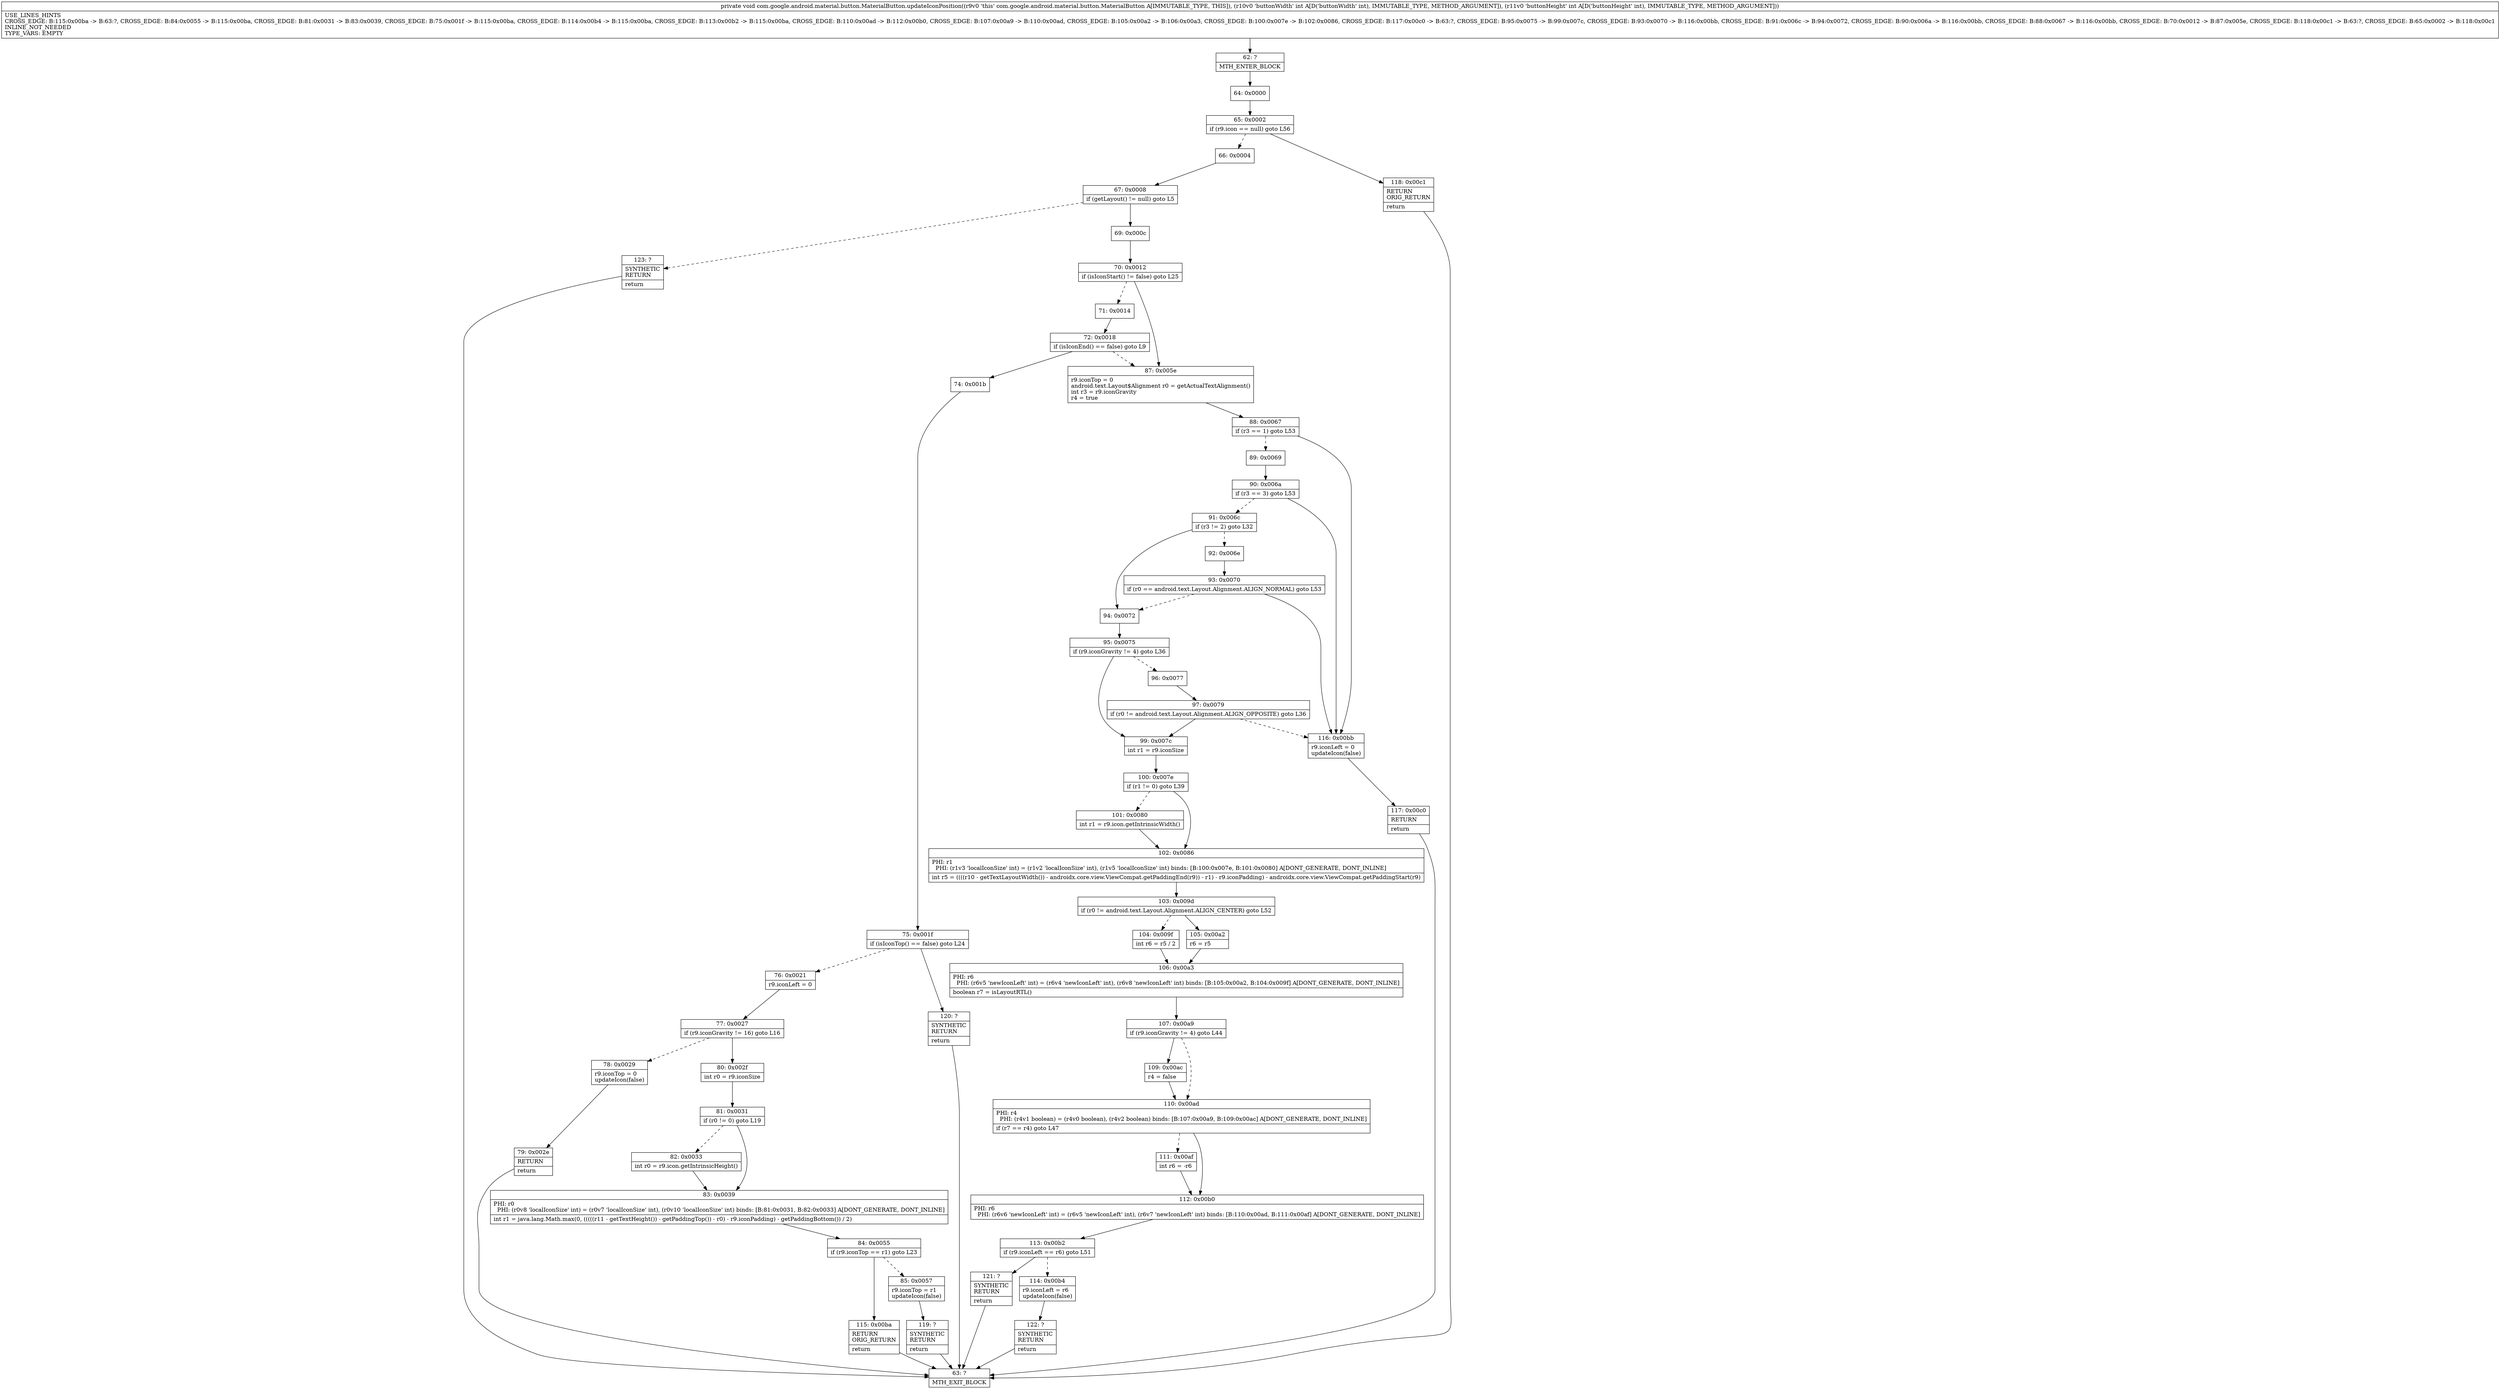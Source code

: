 digraph "CFG forcom.google.android.material.button.MaterialButton.updateIconPosition(II)V" {
Node_62 [shape=record,label="{62\:\ ?|MTH_ENTER_BLOCK\l}"];
Node_64 [shape=record,label="{64\:\ 0x0000}"];
Node_65 [shape=record,label="{65\:\ 0x0002|if (r9.icon == null) goto L56\l}"];
Node_66 [shape=record,label="{66\:\ 0x0004}"];
Node_67 [shape=record,label="{67\:\ 0x0008|if (getLayout() != null) goto L5\l}"];
Node_69 [shape=record,label="{69\:\ 0x000c}"];
Node_70 [shape=record,label="{70\:\ 0x0012|if (isIconStart() != false) goto L25\l}"];
Node_71 [shape=record,label="{71\:\ 0x0014}"];
Node_72 [shape=record,label="{72\:\ 0x0018|if (isIconEnd() == false) goto L9\l}"];
Node_74 [shape=record,label="{74\:\ 0x001b}"];
Node_75 [shape=record,label="{75\:\ 0x001f|if (isIconTop() == false) goto L24\l}"];
Node_76 [shape=record,label="{76\:\ 0x0021|r9.iconLeft = 0\l}"];
Node_77 [shape=record,label="{77\:\ 0x0027|if (r9.iconGravity != 16) goto L16\l}"];
Node_78 [shape=record,label="{78\:\ 0x0029|r9.iconTop = 0\lupdateIcon(false)\l}"];
Node_79 [shape=record,label="{79\:\ 0x002e|RETURN\l|return\l}"];
Node_63 [shape=record,label="{63\:\ ?|MTH_EXIT_BLOCK\l}"];
Node_80 [shape=record,label="{80\:\ 0x002f|int r0 = r9.iconSize\l}"];
Node_81 [shape=record,label="{81\:\ 0x0031|if (r0 != 0) goto L19\l}"];
Node_82 [shape=record,label="{82\:\ 0x0033|int r0 = r9.icon.getIntrinsicHeight()\l}"];
Node_83 [shape=record,label="{83\:\ 0x0039|PHI: r0 \l  PHI: (r0v8 'localIconSize' int) = (r0v7 'localIconSize' int), (r0v10 'localIconSize' int) binds: [B:81:0x0031, B:82:0x0033] A[DONT_GENERATE, DONT_INLINE]\l|int r1 = java.lang.Math.max(0, (((((r11 \- getTextHeight()) \- getPaddingTop()) \- r0) \- r9.iconPadding) \- getPaddingBottom()) \/ 2)\l}"];
Node_84 [shape=record,label="{84\:\ 0x0055|if (r9.iconTop == r1) goto L23\l}"];
Node_85 [shape=record,label="{85\:\ 0x0057|r9.iconTop = r1\lupdateIcon(false)\l}"];
Node_119 [shape=record,label="{119\:\ ?|SYNTHETIC\lRETURN\l|return\l}"];
Node_115 [shape=record,label="{115\:\ 0x00ba|RETURN\lORIG_RETURN\l|return\l}"];
Node_120 [shape=record,label="{120\:\ ?|SYNTHETIC\lRETURN\l|return\l}"];
Node_87 [shape=record,label="{87\:\ 0x005e|r9.iconTop = 0\landroid.text.Layout$Alignment r0 = getActualTextAlignment()\lint r3 = r9.iconGravity\lr4 = true\l}"];
Node_88 [shape=record,label="{88\:\ 0x0067|if (r3 == 1) goto L53\l}"];
Node_89 [shape=record,label="{89\:\ 0x0069}"];
Node_90 [shape=record,label="{90\:\ 0x006a|if (r3 == 3) goto L53\l}"];
Node_91 [shape=record,label="{91\:\ 0x006c|if (r3 != 2) goto L32\l}"];
Node_92 [shape=record,label="{92\:\ 0x006e}"];
Node_93 [shape=record,label="{93\:\ 0x0070|if (r0 == android.text.Layout.Alignment.ALIGN_NORMAL) goto L53\l}"];
Node_94 [shape=record,label="{94\:\ 0x0072}"];
Node_95 [shape=record,label="{95\:\ 0x0075|if (r9.iconGravity != 4) goto L36\l}"];
Node_96 [shape=record,label="{96\:\ 0x0077}"];
Node_97 [shape=record,label="{97\:\ 0x0079|if (r0 != android.text.Layout.Alignment.ALIGN_OPPOSITE) goto L36\l}"];
Node_99 [shape=record,label="{99\:\ 0x007c|int r1 = r9.iconSize\l}"];
Node_100 [shape=record,label="{100\:\ 0x007e|if (r1 != 0) goto L39\l}"];
Node_101 [shape=record,label="{101\:\ 0x0080|int r1 = r9.icon.getIntrinsicWidth()\l}"];
Node_102 [shape=record,label="{102\:\ 0x0086|PHI: r1 \l  PHI: (r1v3 'localIconSize' int) = (r1v2 'localIconSize' int), (r1v5 'localIconSize' int) binds: [B:100:0x007e, B:101:0x0080] A[DONT_GENERATE, DONT_INLINE]\l|int r5 = ((((r10 \- getTextLayoutWidth()) \- androidx.core.view.ViewCompat.getPaddingEnd(r9)) \- r1) \- r9.iconPadding) \- androidx.core.view.ViewCompat.getPaddingStart(r9)\l}"];
Node_103 [shape=record,label="{103\:\ 0x009d|if (r0 != android.text.Layout.Alignment.ALIGN_CENTER) goto L52\l}"];
Node_104 [shape=record,label="{104\:\ 0x009f|int r6 = r5 \/ 2\l}"];
Node_106 [shape=record,label="{106\:\ 0x00a3|PHI: r6 \l  PHI: (r6v5 'newIconLeft' int) = (r6v4 'newIconLeft' int), (r6v8 'newIconLeft' int) binds: [B:105:0x00a2, B:104:0x009f] A[DONT_GENERATE, DONT_INLINE]\l|boolean r7 = isLayoutRTL()\l}"];
Node_107 [shape=record,label="{107\:\ 0x00a9|if (r9.iconGravity != 4) goto L44\l}"];
Node_109 [shape=record,label="{109\:\ 0x00ac|r4 = false\l}"];
Node_110 [shape=record,label="{110\:\ 0x00ad|PHI: r4 \l  PHI: (r4v1 boolean) = (r4v0 boolean), (r4v2 boolean) binds: [B:107:0x00a9, B:109:0x00ac] A[DONT_GENERATE, DONT_INLINE]\l|if (r7 == r4) goto L47\l}"];
Node_111 [shape=record,label="{111\:\ 0x00af|int r6 = \-r6\l}"];
Node_112 [shape=record,label="{112\:\ 0x00b0|PHI: r6 \l  PHI: (r6v6 'newIconLeft' int) = (r6v5 'newIconLeft' int), (r6v7 'newIconLeft' int) binds: [B:110:0x00ad, B:111:0x00af] A[DONT_GENERATE, DONT_INLINE]\l}"];
Node_113 [shape=record,label="{113\:\ 0x00b2|if (r9.iconLeft == r6) goto L51\l}"];
Node_114 [shape=record,label="{114\:\ 0x00b4|r9.iconLeft = r6\lupdateIcon(false)\l}"];
Node_122 [shape=record,label="{122\:\ ?|SYNTHETIC\lRETURN\l|return\l}"];
Node_121 [shape=record,label="{121\:\ ?|SYNTHETIC\lRETURN\l|return\l}"];
Node_105 [shape=record,label="{105\:\ 0x00a2|r6 = r5\l}"];
Node_116 [shape=record,label="{116\:\ 0x00bb|r9.iconLeft = 0\lupdateIcon(false)\l}"];
Node_117 [shape=record,label="{117\:\ 0x00c0|RETURN\l|return\l}"];
Node_123 [shape=record,label="{123\:\ ?|SYNTHETIC\lRETURN\l|return\l}"];
Node_118 [shape=record,label="{118\:\ 0x00c1|RETURN\lORIG_RETURN\l|return\l}"];
MethodNode[shape=record,label="{private void com.google.android.material.button.MaterialButton.updateIconPosition((r9v0 'this' com.google.android.material.button.MaterialButton A[IMMUTABLE_TYPE, THIS]), (r10v0 'buttonWidth' int A[D('buttonWidth' int), IMMUTABLE_TYPE, METHOD_ARGUMENT]), (r11v0 'buttonHeight' int A[D('buttonHeight' int), IMMUTABLE_TYPE, METHOD_ARGUMENT]))  | USE_LINES_HINTS\lCROSS_EDGE: B:115:0x00ba \-\> B:63:?, CROSS_EDGE: B:84:0x0055 \-\> B:115:0x00ba, CROSS_EDGE: B:81:0x0031 \-\> B:83:0x0039, CROSS_EDGE: B:75:0x001f \-\> B:115:0x00ba, CROSS_EDGE: B:114:0x00b4 \-\> B:115:0x00ba, CROSS_EDGE: B:113:0x00b2 \-\> B:115:0x00ba, CROSS_EDGE: B:110:0x00ad \-\> B:112:0x00b0, CROSS_EDGE: B:107:0x00a9 \-\> B:110:0x00ad, CROSS_EDGE: B:105:0x00a2 \-\> B:106:0x00a3, CROSS_EDGE: B:100:0x007e \-\> B:102:0x0086, CROSS_EDGE: B:117:0x00c0 \-\> B:63:?, CROSS_EDGE: B:95:0x0075 \-\> B:99:0x007c, CROSS_EDGE: B:93:0x0070 \-\> B:116:0x00bb, CROSS_EDGE: B:91:0x006c \-\> B:94:0x0072, CROSS_EDGE: B:90:0x006a \-\> B:116:0x00bb, CROSS_EDGE: B:88:0x0067 \-\> B:116:0x00bb, CROSS_EDGE: B:70:0x0012 \-\> B:87:0x005e, CROSS_EDGE: B:118:0x00c1 \-\> B:63:?, CROSS_EDGE: B:65:0x0002 \-\> B:118:0x00c1\lINLINE_NOT_NEEDED\lTYPE_VARS: EMPTY\l}"];
MethodNode -> Node_62;Node_62 -> Node_64;
Node_64 -> Node_65;
Node_65 -> Node_66[style=dashed];
Node_65 -> Node_118;
Node_66 -> Node_67;
Node_67 -> Node_69;
Node_67 -> Node_123[style=dashed];
Node_69 -> Node_70;
Node_70 -> Node_71[style=dashed];
Node_70 -> Node_87;
Node_71 -> Node_72;
Node_72 -> Node_74;
Node_72 -> Node_87[style=dashed];
Node_74 -> Node_75;
Node_75 -> Node_76[style=dashed];
Node_75 -> Node_120;
Node_76 -> Node_77;
Node_77 -> Node_78[style=dashed];
Node_77 -> Node_80;
Node_78 -> Node_79;
Node_79 -> Node_63;
Node_80 -> Node_81;
Node_81 -> Node_82[style=dashed];
Node_81 -> Node_83;
Node_82 -> Node_83;
Node_83 -> Node_84;
Node_84 -> Node_85[style=dashed];
Node_84 -> Node_115;
Node_85 -> Node_119;
Node_119 -> Node_63;
Node_115 -> Node_63;
Node_120 -> Node_63;
Node_87 -> Node_88;
Node_88 -> Node_89[style=dashed];
Node_88 -> Node_116;
Node_89 -> Node_90;
Node_90 -> Node_91[style=dashed];
Node_90 -> Node_116;
Node_91 -> Node_92[style=dashed];
Node_91 -> Node_94;
Node_92 -> Node_93;
Node_93 -> Node_94[style=dashed];
Node_93 -> Node_116;
Node_94 -> Node_95;
Node_95 -> Node_96[style=dashed];
Node_95 -> Node_99;
Node_96 -> Node_97;
Node_97 -> Node_99;
Node_97 -> Node_116[style=dashed];
Node_99 -> Node_100;
Node_100 -> Node_101[style=dashed];
Node_100 -> Node_102;
Node_101 -> Node_102;
Node_102 -> Node_103;
Node_103 -> Node_104[style=dashed];
Node_103 -> Node_105;
Node_104 -> Node_106;
Node_106 -> Node_107;
Node_107 -> Node_109;
Node_107 -> Node_110[style=dashed];
Node_109 -> Node_110;
Node_110 -> Node_111[style=dashed];
Node_110 -> Node_112;
Node_111 -> Node_112;
Node_112 -> Node_113;
Node_113 -> Node_114[style=dashed];
Node_113 -> Node_121;
Node_114 -> Node_122;
Node_122 -> Node_63;
Node_121 -> Node_63;
Node_105 -> Node_106;
Node_116 -> Node_117;
Node_117 -> Node_63;
Node_123 -> Node_63;
Node_118 -> Node_63;
}

